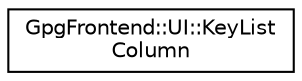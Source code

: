 digraph "Graphical Class Hierarchy"
{
 // INTERACTIVE_SVG=YES
 // LATEX_PDF_SIZE
  edge [fontname="Helvetica",fontsize="10",labelfontname="Helvetica",labelfontsize="10"];
  node [fontname="Helvetica",fontsize="10",shape=record];
  rankdir="LR";
  Node0 [label="GpgFrontend::UI::KeyList\lColumn",height=0.2,width=0.4,color="black", fillcolor="white", style="filled",URL="$structGpgFrontend_1_1UI_1_1KeyListColumn.html",tooltip=" "];
}
